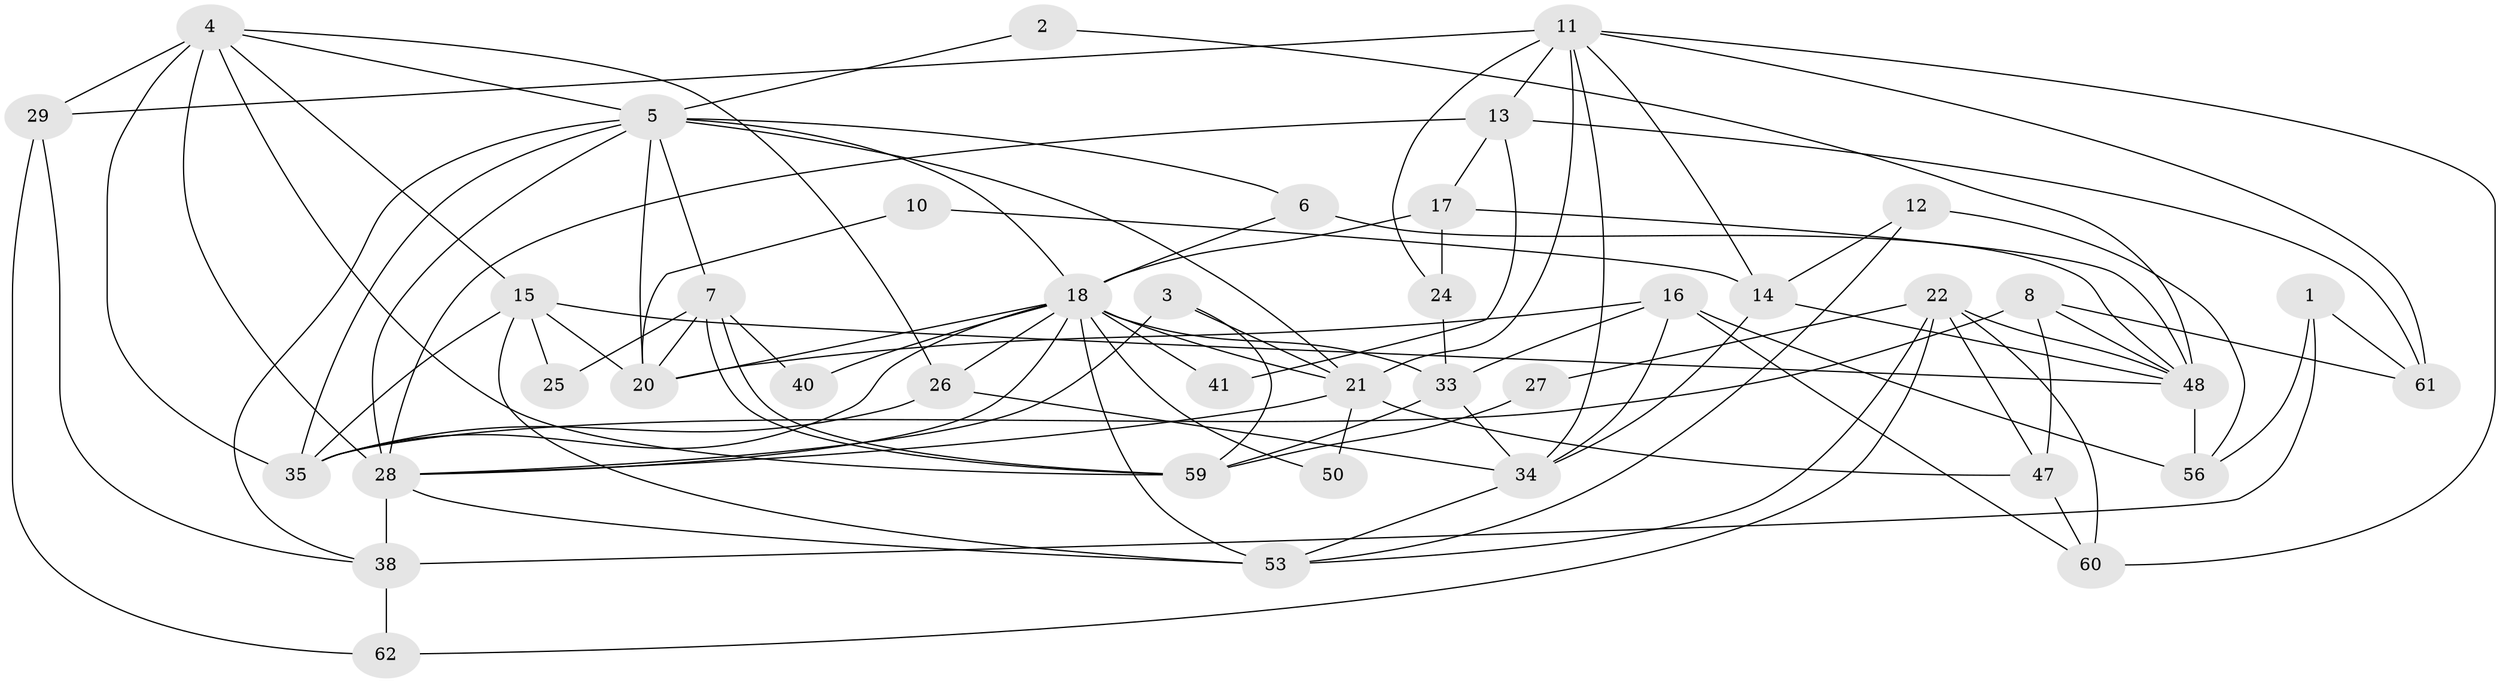 // original degree distribution, {3: 0.265625, 2: 0.171875, 8: 0.015625, 5: 0.234375, 4: 0.1875, 6: 0.09375, 9: 0.015625, 7: 0.015625}
// Generated by graph-tools (version 1.1) at 2025/11/02/27/25 16:11:18]
// undirected, 41 vertices, 99 edges
graph export_dot {
graph [start="1"]
  node [color=gray90,style=filled];
  1;
  2;
  3;
  4 [super="+64"];
  5 [super="+9"];
  6;
  7 [super="+19"];
  8 [super="+55"];
  10;
  11 [super="+36"];
  12 [super="+43"];
  13 [super="+32"];
  14;
  15 [super="+54"];
  16 [super="+57"];
  17 [super="+46"];
  18 [super="+23"];
  20 [super="+31"];
  21 [super="+51"];
  22 [super="+52"];
  24;
  25;
  26 [super="+45"];
  27;
  28 [super="+30"];
  29 [super="+39"];
  33 [super="+42"];
  34 [super="+44"];
  35 [super="+37"];
  38 [super="+49"];
  40;
  41;
  47;
  48 [super="+58"];
  50;
  53;
  56;
  59 [super="+63"];
  60;
  61;
  62;
  1 -- 56;
  1 -- 38;
  1 -- 61;
  2 -- 5;
  2 -- 48;
  3 -- 59;
  3 -- 21;
  3 -- 28;
  4 -- 28;
  4 -- 59;
  4 -- 35;
  4 -- 5;
  4 -- 26;
  4 -- 29;
  4 -- 15;
  5 -- 35;
  5 -- 6;
  5 -- 20;
  5 -- 38;
  5 -- 18;
  5 -- 21;
  5 -- 28;
  5 -- 7;
  6 -- 48;
  6 -- 18;
  7 -- 59;
  7 -- 59;
  7 -- 25 [weight=2];
  7 -- 40;
  7 -- 20;
  8 -- 47;
  8 -- 48;
  8 -- 61;
  8 -- 35;
  10 -- 14;
  10 -- 20;
  11 -- 24;
  11 -- 21;
  11 -- 13 [weight=2];
  11 -- 61;
  11 -- 60;
  11 -- 29;
  11 -- 14;
  11 -- 34;
  12 -- 53;
  12 -- 56;
  12 -- 14;
  13 -- 28;
  13 -- 17 [weight=2];
  13 -- 61;
  13 -- 41;
  14 -- 34;
  14 -- 48;
  15 -- 25;
  15 -- 35;
  15 -- 53;
  15 -- 20;
  15 -- 48;
  16 -- 60;
  16 -- 56 [weight=2];
  16 -- 33;
  16 -- 34;
  16 -- 20;
  17 -- 48;
  17 -- 18;
  17 -- 24;
  18 -- 28;
  18 -- 40;
  18 -- 53;
  18 -- 41;
  18 -- 50;
  18 -- 20;
  18 -- 21;
  18 -- 26;
  18 -- 33;
  18 -- 35;
  21 -- 47;
  21 -- 50;
  21 -- 28;
  22 -- 53;
  22 -- 27;
  22 -- 60;
  22 -- 62;
  22 -- 48;
  22 -- 47;
  24 -- 33;
  26 -- 35;
  26 -- 34;
  27 -- 59;
  28 -- 53;
  28 -- 38 [weight=2];
  29 -- 62;
  29 -- 38;
  33 -- 34;
  33 -- 59;
  34 -- 53;
  38 -- 62;
  47 -- 60;
  48 -- 56;
}
